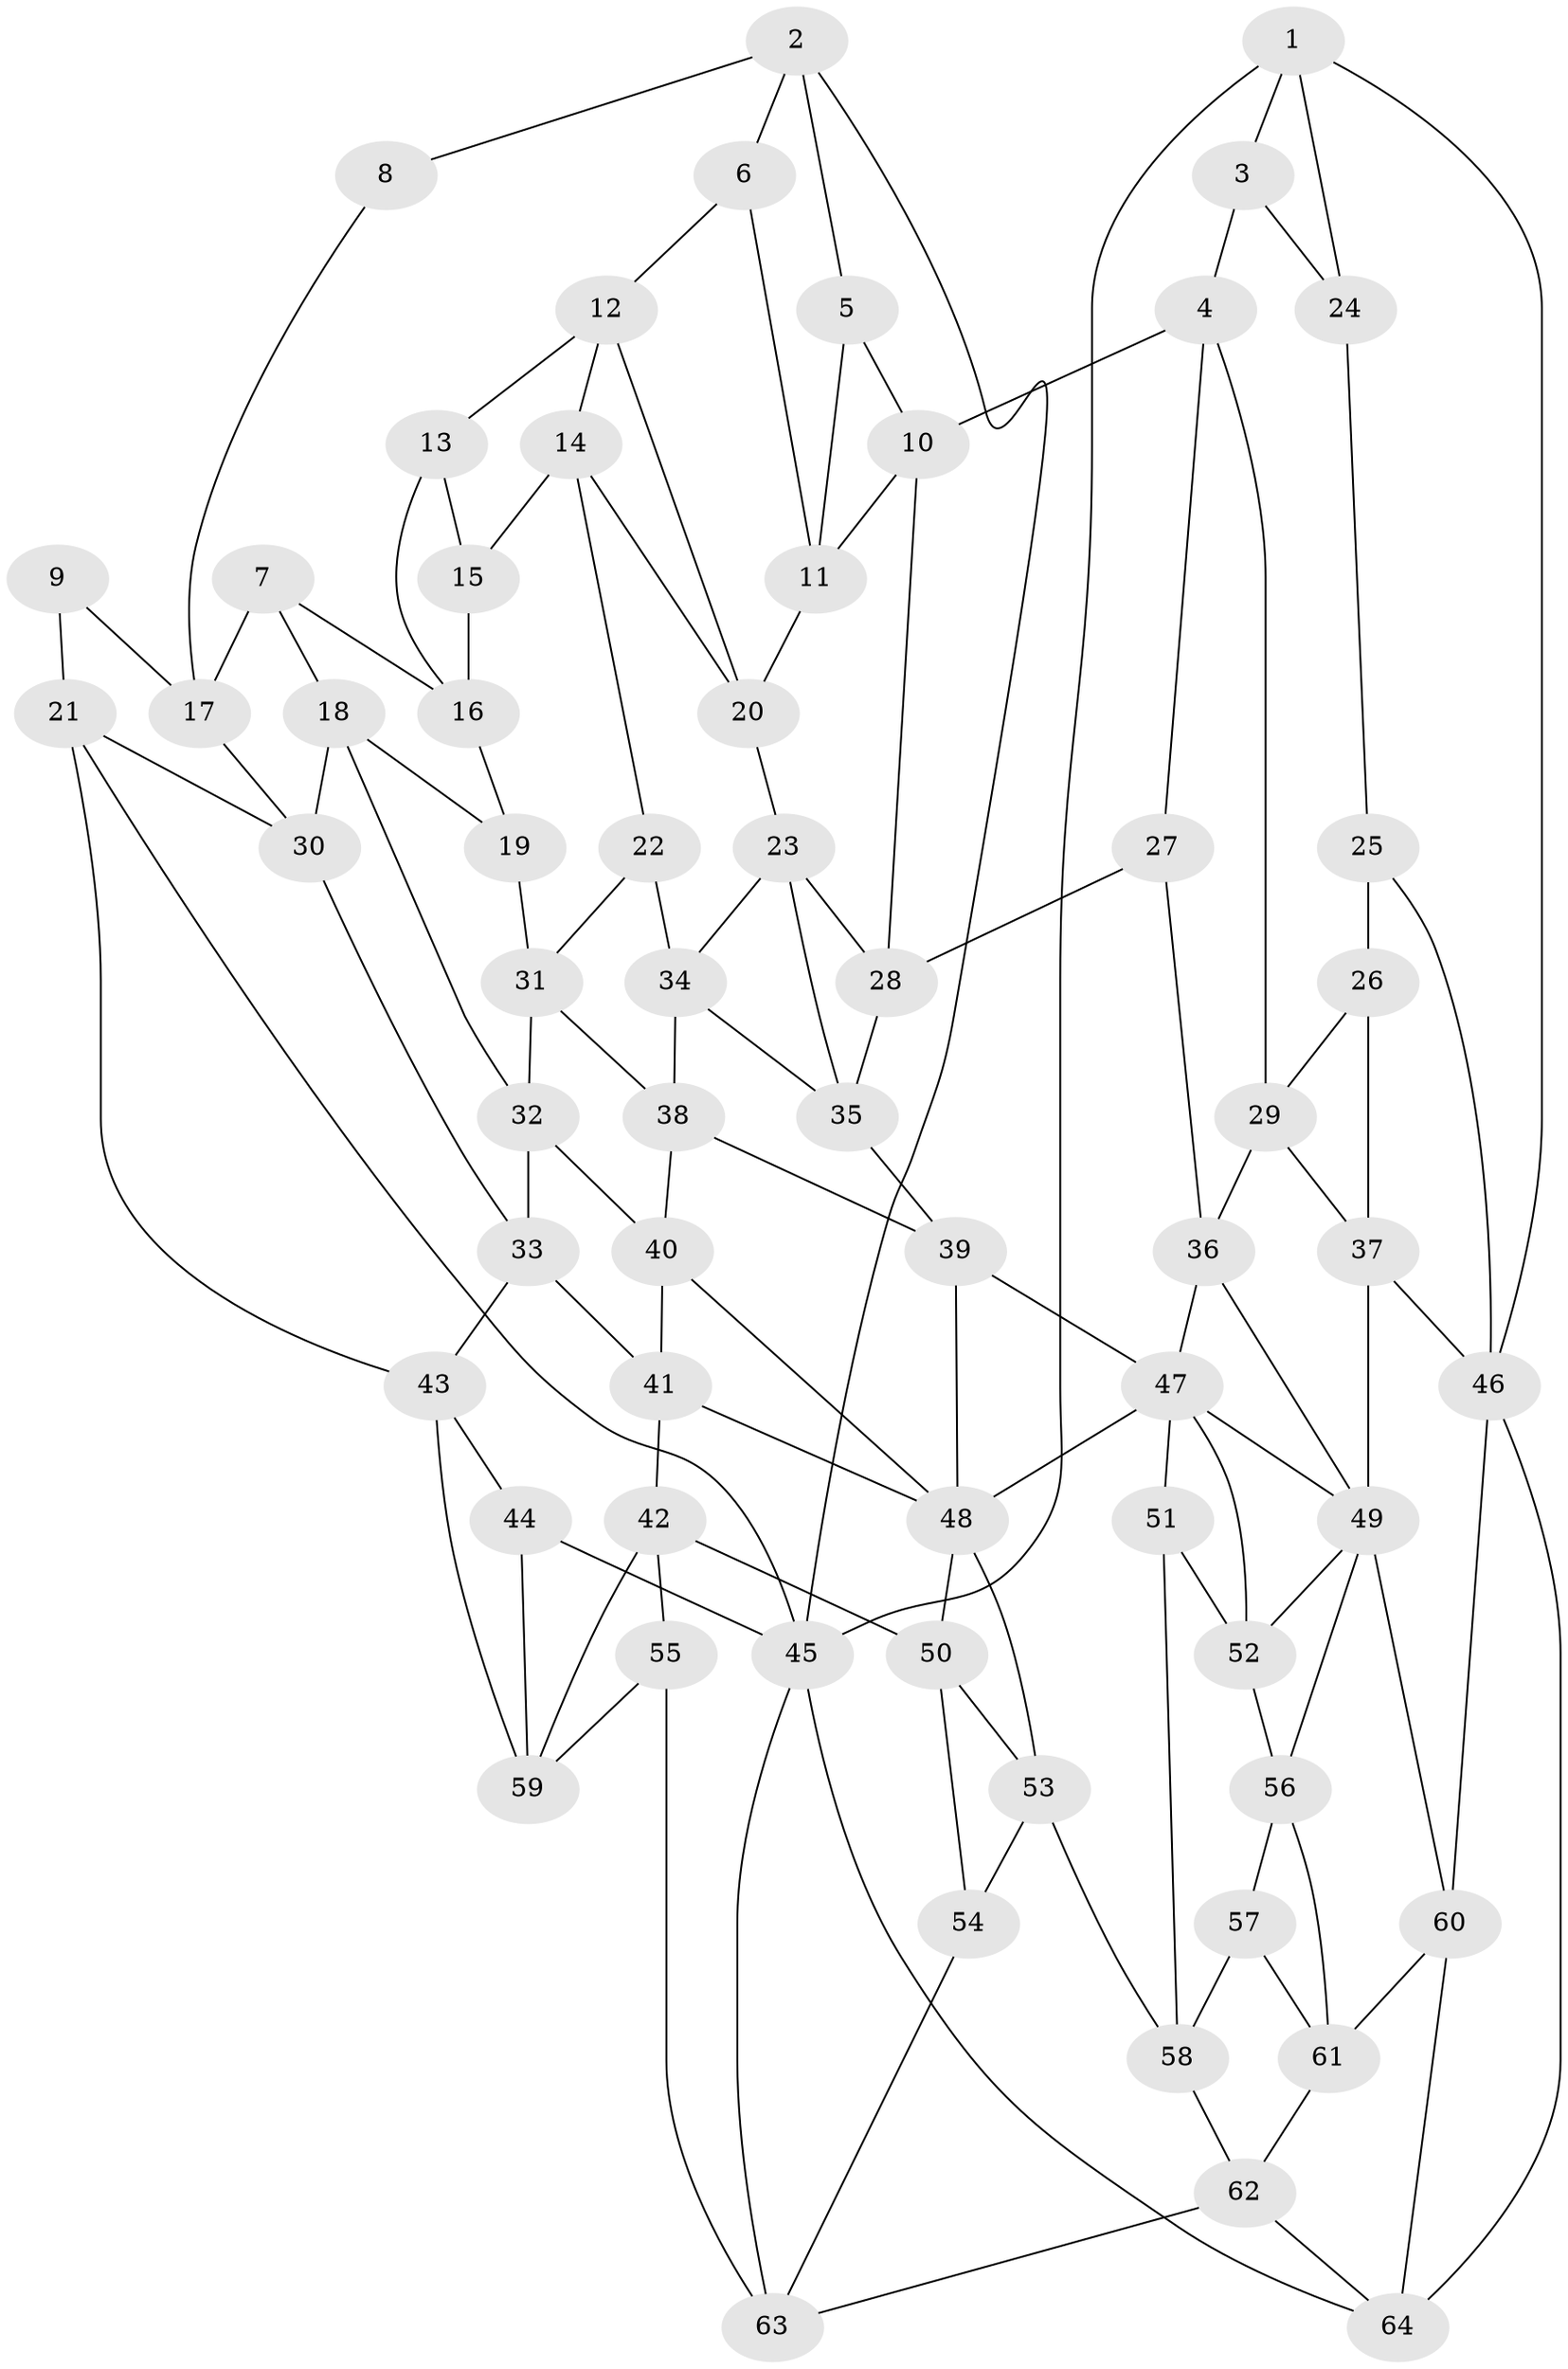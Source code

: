 // original degree distribution, {3: 0.031496062992125984, 6: 0.2047244094488189, 5: 0.5669291338582677, 4: 0.1968503937007874}
// Generated by graph-tools (version 1.1) at 2025/51/03/09/25 03:51:00]
// undirected, 64 vertices, 122 edges
graph export_dot {
graph [start="1"]
  node [color=gray90,style=filled];
  1;
  2;
  3;
  4;
  5;
  6;
  7;
  8;
  9;
  10;
  11;
  12;
  13;
  14;
  15;
  16;
  17;
  18;
  19;
  20;
  21;
  22;
  23;
  24;
  25;
  26;
  27;
  28;
  29;
  30;
  31;
  32;
  33;
  34;
  35;
  36;
  37;
  38;
  39;
  40;
  41;
  42;
  43;
  44;
  45;
  46;
  47;
  48;
  49;
  50;
  51;
  52;
  53;
  54;
  55;
  56;
  57;
  58;
  59;
  60;
  61;
  62;
  63;
  64;
  1 -- 3 [weight=1.0];
  1 -- 24 [weight=1.0];
  1 -- 45 [weight=1.0];
  1 -- 46 [weight=1.0];
  2 -- 5 [weight=1.0];
  2 -- 6 [weight=1.0];
  2 -- 8 [weight=1.0];
  2 -- 45 [weight=1.0];
  3 -- 4 [weight=1.0];
  3 -- 24 [weight=1.0];
  4 -- 10 [weight=1.0];
  4 -- 27 [weight=1.0];
  4 -- 29 [weight=1.0];
  5 -- 10 [weight=1.0];
  5 -- 11 [weight=1.0];
  6 -- 11 [weight=1.0];
  6 -- 12 [weight=1.0];
  7 -- 16 [weight=1.0];
  7 -- 17 [weight=1.0];
  7 -- 18 [weight=1.0];
  8 -- 17 [weight=1.0];
  9 -- 17 [weight=1.0];
  9 -- 21 [weight=1.0];
  10 -- 11 [weight=1.0];
  10 -- 28 [weight=1.0];
  11 -- 20 [weight=1.0];
  12 -- 13 [weight=1.0];
  12 -- 14 [weight=1.0];
  12 -- 20 [weight=1.0];
  13 -- 15 [weight=1.0];
  13 -- 16 [weight=1.0];
  14 -- 15 [weight=1.0];
  14 -- 20 [weight=1.0];
  14 -- 22 [weight=1.0];
  15 -- 16 [weight=1.0];
  16 -- 19 [weight=1.0];
  17 -- 30 [weight=1.0];
  18 -- 19 [weight=1.0];
  18 -- 30 [weight=1.0];
  18 -- 32 [weight=1.0];
  19 -- 31 [weight=1.0];
  20 -- 23 [weight=1.0];
  21 -- 30 [weight=1.0];
  21 -- 43 [weight=1.0];
  21 -- 45 [weight=1.0];
  22 -- 31 [weight=1.0];
  22 -- 34 [weight=1.0];
  23 -- 28 [weight=1.0];
  23 -- 34 [weight=1.0];
  23 -- 35 [weight=1.0];
  24 -- 25 [weight=1.0];
  25 -- 26 [weight=1.0];
  25 -- 46 [weight=1.0];
  26 -- 29 [weight=1.0];
  26 -- 37 [weight=1.0];
  27 -- 28 [weight=1.0];
  27 -- 36 [weight=1.0];
  28 -- 35 [weight=1.0];
  29 -- 36 [weight=1.0];
  29 -- 37 [weight=1.0];
  30 -- 33 [weight=1.0];
  31 -- 32 [weight=1.0];
  31 -- 38 [weight=1.0];
  32 -- 33 [weight=1.0];
  32 -- 40 [weight=1.0];
  33 -- 41 [weight=1.0];
  33 -- 43 [weight=1.0];
  34 -- 35 [weight=1.0];
  34 -- 38 [weight=1.0];
  35 -- 39 [weight=1.0];
  36 -- 47 [weight=1.0];
  36 -- 49 [weight=1.0];
  37 -- 46 [weight=1.0];
  37 -- 49 [weight=1.0];
  38 -- 39 [weight=1.0];
  38 -- 40 [weight=1.0];
  39 -- 47 [weight=1.0];
  39 -- 48 [weight=1.0];
  40 -- 41 [weight=1.0];
  40 -- 48 [weight=1.0];
  41 -- 42 [weight=1.0];
  41 -- 48 [weight=1.0];
  42 -- 50 [weight=1.0];
  42 -- 55 [weight=1.0];
  42 -- 59 [weight=1.0];
  43 -- 44 [weight=1.0];
  43 -- 59 [weight=1.0];
  44 -- 45 [weight=1.0];
  44 -- 59 [weight=1.0];
  45 -- 63 [weight=1.0];
  45 -- 64 [weight=1.0];
  46 -- 60 [weight=1.0];
  46 -- 64 [weight=1.0];
  47 -- 48 [weight=1.0];
  47 -- 49 [weight=1.0];
  47 -- 51 [weight=1.0];
  47 -- 52 [weight=1.0];
  48 -- 50 [weight=1.0];
  48 -- 53 [weight=1.0];
  49 -- 52 [weight=1.0];
  49 -- 56 [weight=1.0];
  49 -- 60 [weight=1.0];
  50 -- 53 [weight=1.0];
  50 -- 54 [weight=1.0];
  51 -- 52 [weight=1.0];
  51 -- 58 [weight=1.0];
  52 -- 56 [weight=1.0];
  53 -- 54 [weight=1.0];
  53 -- 58 [weight=1.0];
  54 -- 63 [weight=1.0];
  55 -- 59 [weight=1.0];
  55 -- 63 [weight=1.0];
  56 -- 57 [weight=1.0];
  56 -- 61 [weight=1.0];
  57 -- 58 [weight=1.0];
  57 -- 61 [weight=1.0];
  58 -- 62 [weight=1.0];
  60 -- 61 [weight=1.0];
  60 -- 64 [weight=1.0];
  61 -- 62 [weight=1.0];
  62 -- 63 [weight=1.0];
  62 -- 64 [weight=1.0];
}
